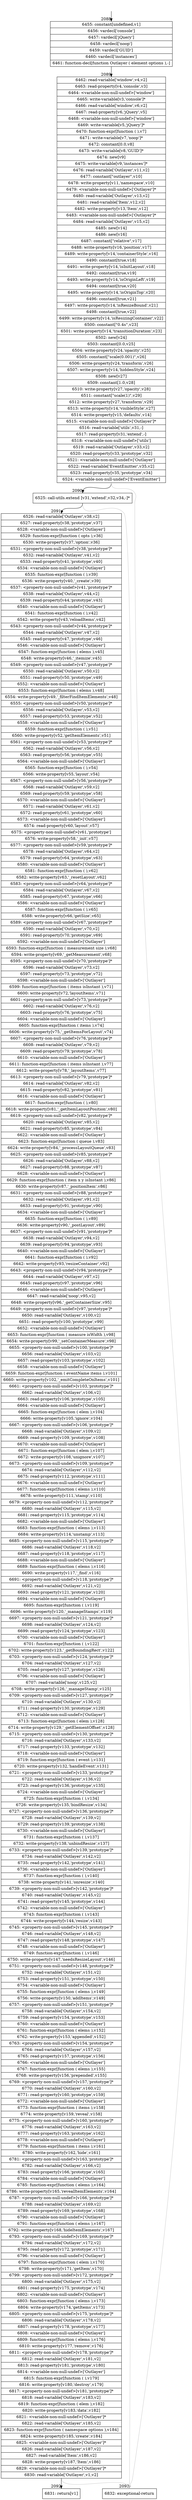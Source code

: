 digraph {
rankdir="TD"
BB_entry137[shape=none,label=""];
BB_entry137 -> BB2088 [tailport=s, headport=n, headlabel="    2088"]
BB2088 [shape=record label="{6455: constant[undefined,v1]|6456: vardecl['console']|6457: vardecl['jQuery']|6458: vardecl['noop']|6459: vardecl['GUID']|6460: vardecl['instances']|6461: function-decl[function Outlayer ( element options ),-]}" ] 
BB2088 -> BB2089 [tailport=s, headport=n, headlabel="      2089"]
BB2089 [shape=record label="{6462: read-variable['window',v4,v2]|6463: read-property[v4,'console',v3]|6464: \<variable-non-null-undef\>['window']|6465: write-variable[v3,'console']*|6466: read-variable['window',v6,v2]|6467: read-property[v6,'jQuery',v5]|6468: \<variable-non-null-undef\>['window']|6469: write-variable[v5,'jQuery']*|6470: function-expr[function ( ),v7]|6471: write-variable[v7,'noop']*|6472: constant[0.0,v8]|6473: write-variable[v8,'GUID']*|6474: new[v9]|6475: write-variable[v9,'instances']*|6476: read-variable['Outlayer',v11,v2]|6477: constant[\"outlayer\",v10]|6478: write-property[v11,'namespace',v10]|6479: \<variable-non-null-undef\>['Outlayer']*|6480: read-variable['Outlayer',v13,v2]|6481: read-variable['Item',v12,v2]|6482: write-property[v13,'Item',v12]|6483: \<variable-non-null-undef\>['Outlayer']*|6484: read-variable['Outlayer',v15,v2]|6485: new[v14]|6486: new[v16]|6487: constant[\"relative\",v17]|6488: write-property[v16,'position',v17]|6489: write-property[v14,'containerStyle',v16]|6490: constant[true,v18]|6491: write-property[v14,'isInitLayout',v18]|6492: constant[true,v19]|6493: write-property[v14,'isOriginLeft',v19]|6494: constant[true,v20]|6495: write-property[v14,'isOriginTop',v20]|6496: constant[true,v21]|6497: write-property[v14,'isResizeBound',v21]|6498: constant[true,v22]|6499: write-property[v14,'isResizingContainer',v22]|6500: constant[\"0.4s\",v23]|6501: write-property[v14,'transitionDuration',v23]|6502: new[v24]|6503: constant[0.0,v25]|6504: write-property[v24,'opacity',v25]|6505: constant[\"scale(0.001)\",v26]|6506: write-property[v24,'transform',v26]|6507: write-property[v14,'hiddenStyle',v24]|6508: new[v27]|6509: constant[1.0,v28]|6510: write-property[v27,'opacity',v28]|6511: constant[\"scale(1)\",v29]|6512: write-property[v27,'transform',v29]|6513: write-property[v14,'visibleStyle',v27]|6514: write-property[v15,'defaults',v14]|6515: \<variable-non-null-undef\>['Outlayer']*|6516: read-variable['utils',v31,-]|6517: read-property[v31,'extend',-]|6518: \<variable-non-null-undef\>['utils']|6519: read-variable['Outlayer',v33,v2]|6520: read-property[v33,'prototype',v32]|6521: \<variable-non-null-undef\>['Outlayer']|6522: read-variable['EventEmitter',v35,v2]|6523: read-property[v35,'prototype',v34]|6524: \<variable-non-null-undef\>['EventEmitter']}" ] 
BB2089 -> BB2090 [tailport=s, headport=n, headlabel="      2090"]
BB2089 -> BB2093 [tailport=s, headport=n, color=gray, headlabel="      2093"]
BB2090 [shape=record label="{6525: call-utils.extend [v31,'extend',v32,v34,-]*}" ] 
BB2090 -> BB2091 [tailport=s, headport=n, headlabel="      2091"]
BB2090 -> BB2093 [tailport=s, headport=n, color=gray]
BB2091 [shape=record label="{6526: read-variable['Outlayer',v38,v2]|6527: read-property[v38,'prototype',v37]|6528: \<variable-non-null-undef\>['Outlayer']|6529: function-expr[function ( opts ),v36]|6530: write-property[v37,'option',v36]|6531: \<property-non-null-undef\>[v38,'prototype']*|6532: read-variable['Outlayer',v41,v2]|6533: read-property[v41,'prototype',v40]|6534: \<variable-non-null-undef\>['Outlayer']|6535: function-expr[function ( ),v39]|6536: write-property[v40,'_create',v39]|6537: \<property-non-null-undef\>[v41,'prototype']*|6538: read-variable['Outlayer',v44,v2]|6539: read-property[v44,'prototype',v43]|6540: \<variable-non-null-undef\>['Outlayer']|6541: function-expr[function ( ),v42]|6542: write-property[v43,'reloadItems',v42]|6543: \<property-non-null-undef\>[v44,'prototype']*|6544: read-variable['Outlayer',v47,v2]|6545: read-property[v47,'prototype',v46]|6546: \<variable-non-null-undef\>['Outlayer']|6547: function-expr[function ( elems ),v45]|6548: write-property[v46,'_itemize',v45]|6549: \<property-non-null-undef\>[v47,'prototype']*|6550: read-variable['Outlayer',v50,v2]|6551: read-property[v50,'prototype',v49]|6552: \<variable-non-null-undef\>['Outlayer']|6553: function-expr[function ( elems ),v48]|6554: write-property[v49,'_filterFindItemElements',v48]|6555: \<property-non-null-undef\>[v50,'prototype']*|6556: read-variable['Outlayer',v53,v2]|6557: read-property[v53,'prototype',v52]|6558: \<variable-non-null-undef\>['Outlayer']|6559: function-expr[function ( ),v51]|6560: write-property[v52,'getItemElements',v51]|6561: \<property-non-null-undef\>[v53,'prototype']*|6562: read-variable['Outlayer',v56,v2]|6563: read-property[v56,'prototype',v55]|6564: \<variable-non-null-undef\>['Outlayer']|6565: function-expr[function ( ),v54]|6566: write-property[v55,'layout',v54]|6567: \<property-non-null-undef\>[v56,'prototype']*|6568: read-variable['Outlayer',v59,v2]|6569: read-property[v59,'prototype',v58]|6570: \<variable-non-null-undef\>['Outlayer']|6571: read-variable['Outlayer',v61,v2]|6572: read-property[v61,'prototype',v60]|6573: \<variable-non-null-undef\>['Outlayer']|6574: read-property[v60,'layout',v57]|6575: \<property-non-null-undef\>[v61,'prototype']|6576: write-property[v58,'_init',v57]|6577: \<property-non-null-undef\>[v59,'prototype']*|6578: read-variable['Outlayer',v64,v2]|6579: read-property[v64,'prototype',v63]|6580: \<variable-non-null-undef\>['Outlayer']|6581: function-expr[function ( ),v62]|6582: write-property[v63,'_resetLayout',v62]|6583: \<property-non-null-undef\>[v64,'prototype']*|6584: read-variable['Outlayer',v67,v2]|6585: read-property[v67,'prototype',v66]|6586: \<variable-non-null-undef\>['Outlayer']|6587: function-expr[function ( ),v65]|6588: write-property[v66,'getSize',v65]|6589: \<property-non-null-undef\>[v67,'prototype']*|6590: read-variable['Outlayer',v70,v2]|6591: read-property[v70,'prototype',v69]|6592: \<variable-non-null-undef\>['Outlayer']|6593: function-expr[function ( measurement size ),v68]|6594: write-property[v69,'_getMeasurement',v68]|6595: \<property-non-null-undef\>[v70,'prototype']*|6596: read-variable['Outlayer',v73,v2]|6597: read-property[v73,'prototype',v72]|6598: \<variable-non-null-undef\>['Outlayer']|6599: function-expr[function ( items isInstant ),v71]|6600: write-property[v72,'layoutItems',v71]|6601: \<property-non-null-undef\>[v73,'prototype']*|6602: read-variable['Outlayer',v76,v2]|6603: read-property[v76,'prototype',v75]|6604: \<variable-non-null-undef\>['Outlayer']|6605: function-expr[function ( items ),v74]|6606: write-property[v75,'_getItemsForLayout',v74]|6607: \<property-non-null-undef\>[v76,'prototype']*|6608: read-variable['Outlayer',v79,v2]|6609: read-property[v79,'prototype',v78]|6610: \<variable-non-null-undef\>['Outlayer']|6611: function-expr[function ( items isInstant ),v77]|6612: write-property[v78,'_layoutItems',v77]|6613: \<property-non-null-undef\>[v79,'prototype']*|6614: read-variable['Outlayer',v82,v2]|6615: read-property[v82,'prototype',v81]|6616: \<variable-non-null-undef\>['Outlayer']|6617: function-expr[function ( ),v80]|6618: write-property[v81,'_getItemLayoutPosition',v80]|6619: \<property-non-null-undef\>[v82,'prototype']*|6620: read-variable['Outlayer',v85,v2]|6621: read-property[v85,'prototype',v84]|6622: \<variable-non-null-undef\>['Outlayer']|6623: function-expr[function ( queue ),v83]|6624: write-property[v84,'_processLayoutQueue',v83]|6625: \<property-non-null-undef\>[v85,'prototype']*|6626: read-variable['Outlayer',v88,v2]|6627: read-property[v88,'prototype',v87]|6628: \<variable-non-null-undef\>['Outlayer']|6629: function-expr[function ( item x y isInstant ),v86]|6630: write-property[v87,'_positionItem',v86]|6631: \<property-non-null-undef\>[v88,'prototype']*|6632: read-variable['Outlayer',v91,v2]|6633: read-property[v91,'prototype',v90]|6634: \<variable-non-null-undef\>['Outlayer']|6635: function-expr[function ( ),v89]|6636: write-property[v90,'_postLayout',v89]|6637: \<property-non-null-undef\>[v91,'prototype']*|6638: read-variable['Outlayer',v94,v2]|6639: read-property[v94,'prototype',v93]|6640: \<variable-non-null-undef\>['Outlayer']|6641: function-expr[function ( ),v92]|6642: write-property[v93,'resizeContainer',v92]|6643: \<property-non-null-undef\>[v94,'prototype']*|6644: read-variable['Outlayer',v97,v2]|6645: read-property[v97,'prototype',v96]|6646: \<variable-non-null-undef\>['Outlayer']|6647: read-variable['noop',v95,v2]|6648: write-property[v96,'_getContainerSize',v95]|6649: \<property-non-null-undef\>[v97,'prototype']*|6650: read-variable['Outlayer',v100,v2]|6651: read-property[v100,'prototype',v99]|6652: \<variable-non-null-undef\>['Outlayer']|6653: function-expr[function ( measure isWidth ),v98]|6654: write-property[v99,'_setContainerMeasure',v98]|6655: \<property-non-null-undef\>[v100,'prototype']*|6656: read-variable['Outlayer',v103,v2]|6657: read-property[v103,'prototype',v102]|6658: \<variable-non-null-undef\>['Outlayer']|6659: function-expr[function ( eventName items ),v101]|6660: write-property[v102,'_emitCompleteOnItems',v101]|6661: \<property-non-null-undef\>[v103,'prototype']*|6662: read-variable['Outlayer',v106,v2]|6663: read-property[v106,'prototype',v105]|6664: \<variable-non-null-undef\>['Outlayer']|6665: function-expr[function ( elem ),v104]|6666: write-property[v105,'ignore',v104]|6667: \<property-non-null-undef\>[v106,'prototype']*|6668: read-variable['Outlayer',v109,v2]|6669: read-property[v109,'prototype',v108]|6670: \<variable-non-null-undef\>['Outlayer']|6671: function-expr[function ( elem ),v107]|6672: write-property[v108,'unignore',v107]|6673: \<property-non-null-undef\>[v109,'prototype']*|6674: read-variable['Outlayer',v112,v2]|6675: read-property[v112,'prototype',v111]|6676: \<variable-non-null-undef\>['Outlayer']|6677: function-expr[function ( elems ),v110]|6678: write-property[v111,'stamp',v110]|6679: \<property-non-null-undef\>[v112,'prototype']*|6680: read-variable['Outlayer',v115,v2]|6681: read-property[v115,'prototype',v114]|6682: \<variable-non-null-undef\>['Outlayer']|6683: function-expr[function ( elems ),v113]|6684: write-property[v114,'unstamp',v113]|6685: \<property-non-null-undef\>[v115,'prototype']*|6686: read-variable['Outlayer',v118,v2]|6687: read-property[v118,'prototype',v117]|6688: \<variable-non-null-undef\>['Outlayer']|6689: function-expr[function ( elems ),v116]|6690: write-property[v117,'_find',v116]|6691: \<property-non-null-undef\>[v118,'prototype']*|6692: read-variable['Outlayer',v121,v2]|6693: read-property[v121,'prototype',v120]|6694: \<variable-non-null-undef\>['Outlayer']|6695: function-expr[function ( ),v119]|6696: write-property[v120,'_manageStamps',v119]|6697: \<property-non-null-undef\>[v121,'prototype']*|6698: read-variable['Outlayer',v124,v2]|6699: read-property[v124,'prototype',v123]|6700: \<variable-non-null-undef\>['Outlayer']|6701: function-expr[function ( ),v122]|6702: write-property[v123,'_getBoundingRect',v122]|6703: \<property-non-null-undef\>[v124,'prototype']*|6704: read-variable['Outlayer',v127,v2]|6705: read-property[v127,'prototype',v126]|6706: \<variable-non-null-undef\>['Outlayer']|6707: read-variable['noop',v125,v2]|6708: write-property[v126,'_manageStamp',v125]|6709: \<property-non-null-undef\>[v127,'prototype']*|6710: read-variable['Outlayer',v130,v2]|6711: read-property[v130,'prototype',v129]|6712: \<variable-non-null-undef\>['Outlayer']|6713: function-expr[function ( elem ),v128]|6714: write-property[v129,'_getElementOffset',v128]|6715: \<property-non-null-undef\>[v130,'prototype']*|6716: read-variable['Outlayer',v133,v2]|6717: read-property[v133,'prototype',v132]|6718: \<variable-non-null-undef\>['Outlayer']|6719: function-expr[function ( event ),v131]|6720: write-property[v132,'handleEvent',v131]|6721: \<property-non-null-undef\>[v133,'prototype']*|6722: read-variable['Outlayer',v136,v2]|6723: read-property[v136,'prototype',v135]|6724: \<variable-non-null-undef\>['Outlayer']|6725: function-expr[function ( ),v134]|6726: write-property[v135,'bindResize',v134]|6727: \<property-non-null-undef\>[v136,'prototype']*|6728: read-variable['Outlayer',v139,v2]|6729: read-property[v139,'prototype',v138]|6730: \<variable-non-null-undef\>['Outlayer']|6731: function-expr[function ( ),v137]|6732: write-property[v138,'unbindResize',v137]|6733: \<property-non-null-undef\>[v139,'prototype']*|6734: read-variable['Outlayer',v142,v2]|6735: read-property[v142,'prototype',v141]|6736: \<variable-non-null-undef\>['Outlayer']|6737: function-expr[function ( ),v140]|6738: write-property[v141,'onresize',v140]|6739: \<property-non-null-undef\>[v142,'prototype']*|6740: read-variable['Outlayer',v145,v2]|6741: read-property[v145,'prototype',v144]|6742: \<variable-non-null-undef\>['Outlayer']|6743: function-expr[function ( ),v143]|6744: write-property[v144,'resize',v143]|6745: \<property-non-null-undef\>[v145,'prototype']*|6746: read-variable['Outlayer',v148,v2]|6747: read-property[v148,'prototype',v147]|6748: \<variable-non-null-undef\>['Outlayer']|6749: function-expr[function ( ),v146]|6750: write-property[v147,'needsResizeLayout',v146]|6751: \<property-non-null-undef\>[v148,'prototype']*|6752: read-variable['Outlayer',v151,v2]|6753: read-property[v151,'prototype',v150]|6754: \<variable-non-null-undef\>['Outlayer']|6755: function-expr[function ( elems ),v149]|6756: write-property[v150,'addItems',v149]|6757: \<property-non-null-undef\>[v151,'prototype']*|6758: read-variable['Outlayer',v154,v2]|6759: read-property[v154,'prototype',v153]|6760: \<variable-non-null-undef\>['Outlayer']|6761: function-expr[function ( elems ),v152]|6762: write-property[v153,'appended',v152]|6763: \<property-non-null-undef\>[v154,'prototype']*|6764: read-variable['Outlayer',v157,v2]|6765: read-property[v157,'prototype',v156]|6766: \<variable-non-null-undef\>['Outlayer']|6767: function-expr[function ( elems ),v155]|6768: write-property[v156,'prepended',v155]|6769: \<property-non-null-undef\>[v157,'prototype']*|6770: read-variable['Outlayer',v160,v2]|6771: read-property[v160,'prototype',v159]|6772: \<variable-non-null-undef\>['Outlayer']|6773: function-expr[function ( items ),v158]|6774: write-property[v159,'reveal',v158]|6775: \<property-non-null-undef\>[v160,'prototype']*|6776: read-variable['Outlayer',v163,v2]|6777: read-property[v163,'prototype',v162]|6778: \<variable-non-null-undef\>['Outlayer']|6779: function-expr[function ( items ),v161]|6780: write-property[v162,'hide',v161]|6781: \<property-non-null-undef\>[v163,'prototype']*|6782: read-variable['Outlayer',v166,v2]|6783: read-property[v166,'prototype',v165]|6784: \<variable-non-null-undef\>['Outlayer']|6785: function-expr[function ( elems ),v164]|6786: write-property[v165,'revealItemElements',v164]|6787: \<property-non-null-undef\>[v166,'prototype']*|6788: read-variable['Outlayer',v169,v2]|6789: read-property[v169,'prototype',v168]|6790: \<variable-non-null-undef\>['Outlayer']|6791: function-expr[function ( elems ),v167]|6792: write-property[v168,'hideItemElements',v167]|6793: \<property-non-null-undef\>[v169,'prototype']*|6794: read-variable['Outlayer',v172,v2]|6795: read-property[v172,'prototype',v171]|6796: \<variable-non-null-undef\>['Outlayer']|6797: function-expr[function ( elem ),v170]|6798: write-property[v171,'getItem',v170]|6799: \<property-non-null-undef\>[v172,'prototype']*|6800: read-variable['Outlayer',v175,v2]|6801: read-property[v175,'prototype',v174]|6802: \<variable-non-null-undef\>['Outlayer']|6803: function-expr[function ( elems ),v173]|6804: write-property[v174,'getItems',v173]|6805: \<property-non-null-undef\>[v175,'prototype']*|6806: read-variable['Outlayer',v178,v2]|6807: read-property[v178,'prototype',v177]|6808: \<variable-non-null-undef\>['Outlayer']|6809: function-expr[function ( elems ),v176]|6810: write-property[v177,'remove',v176]|6811: \<property-non-null-undef\>[v178,'prototype']*|6812: read-variable['Outlayer',v181,v2]|6813: read-property[v181,'prototype',v180]|6814: \<variable-non-null-undef\>['Outlayer']|6815: function-expr[function ( ),v179]|6816: write-property[v180,'destroy',v179]|6817: \<property-non-null-undef\>[v181,'prototype']*|6818: read-variable['Outlayer',v183,v2]|6819: function-expr[function ( elem ),v182]|6820: write-property[v183,'data',v182]|6821: \<variable-non-null-undef\>['Outlayer']*|6822: read-variable['Outlayer',v185,v2]|6823: function-expr[function ( namespace options ),v184]|6824: write-property[v185,'create',v184]|6825: \<variable-non-null-undef\>['Outlayer']*|6826: read-variable['Outlayer',v187,v2]|6827: read-variable['Item',v186,v2]|6828: write-property[v187,'Item',v186]|6829: \<variable-non-null-undef\>['Outlayer']*|6830: read-variable['Outlayer',v1,v2]}" ] 
BB2091 -> BB2092 [tailport=s, headport=n, headlabel="      2092"]
BB2091 -> BB2093 [tailport=s, headport=n, color=gray]
BB2092 [shape=record label="{6831: return[v1]}" ] 
BB2093 [shape=record label="{6832: exceptional-return}" ] 
//#$~ 2933
}
